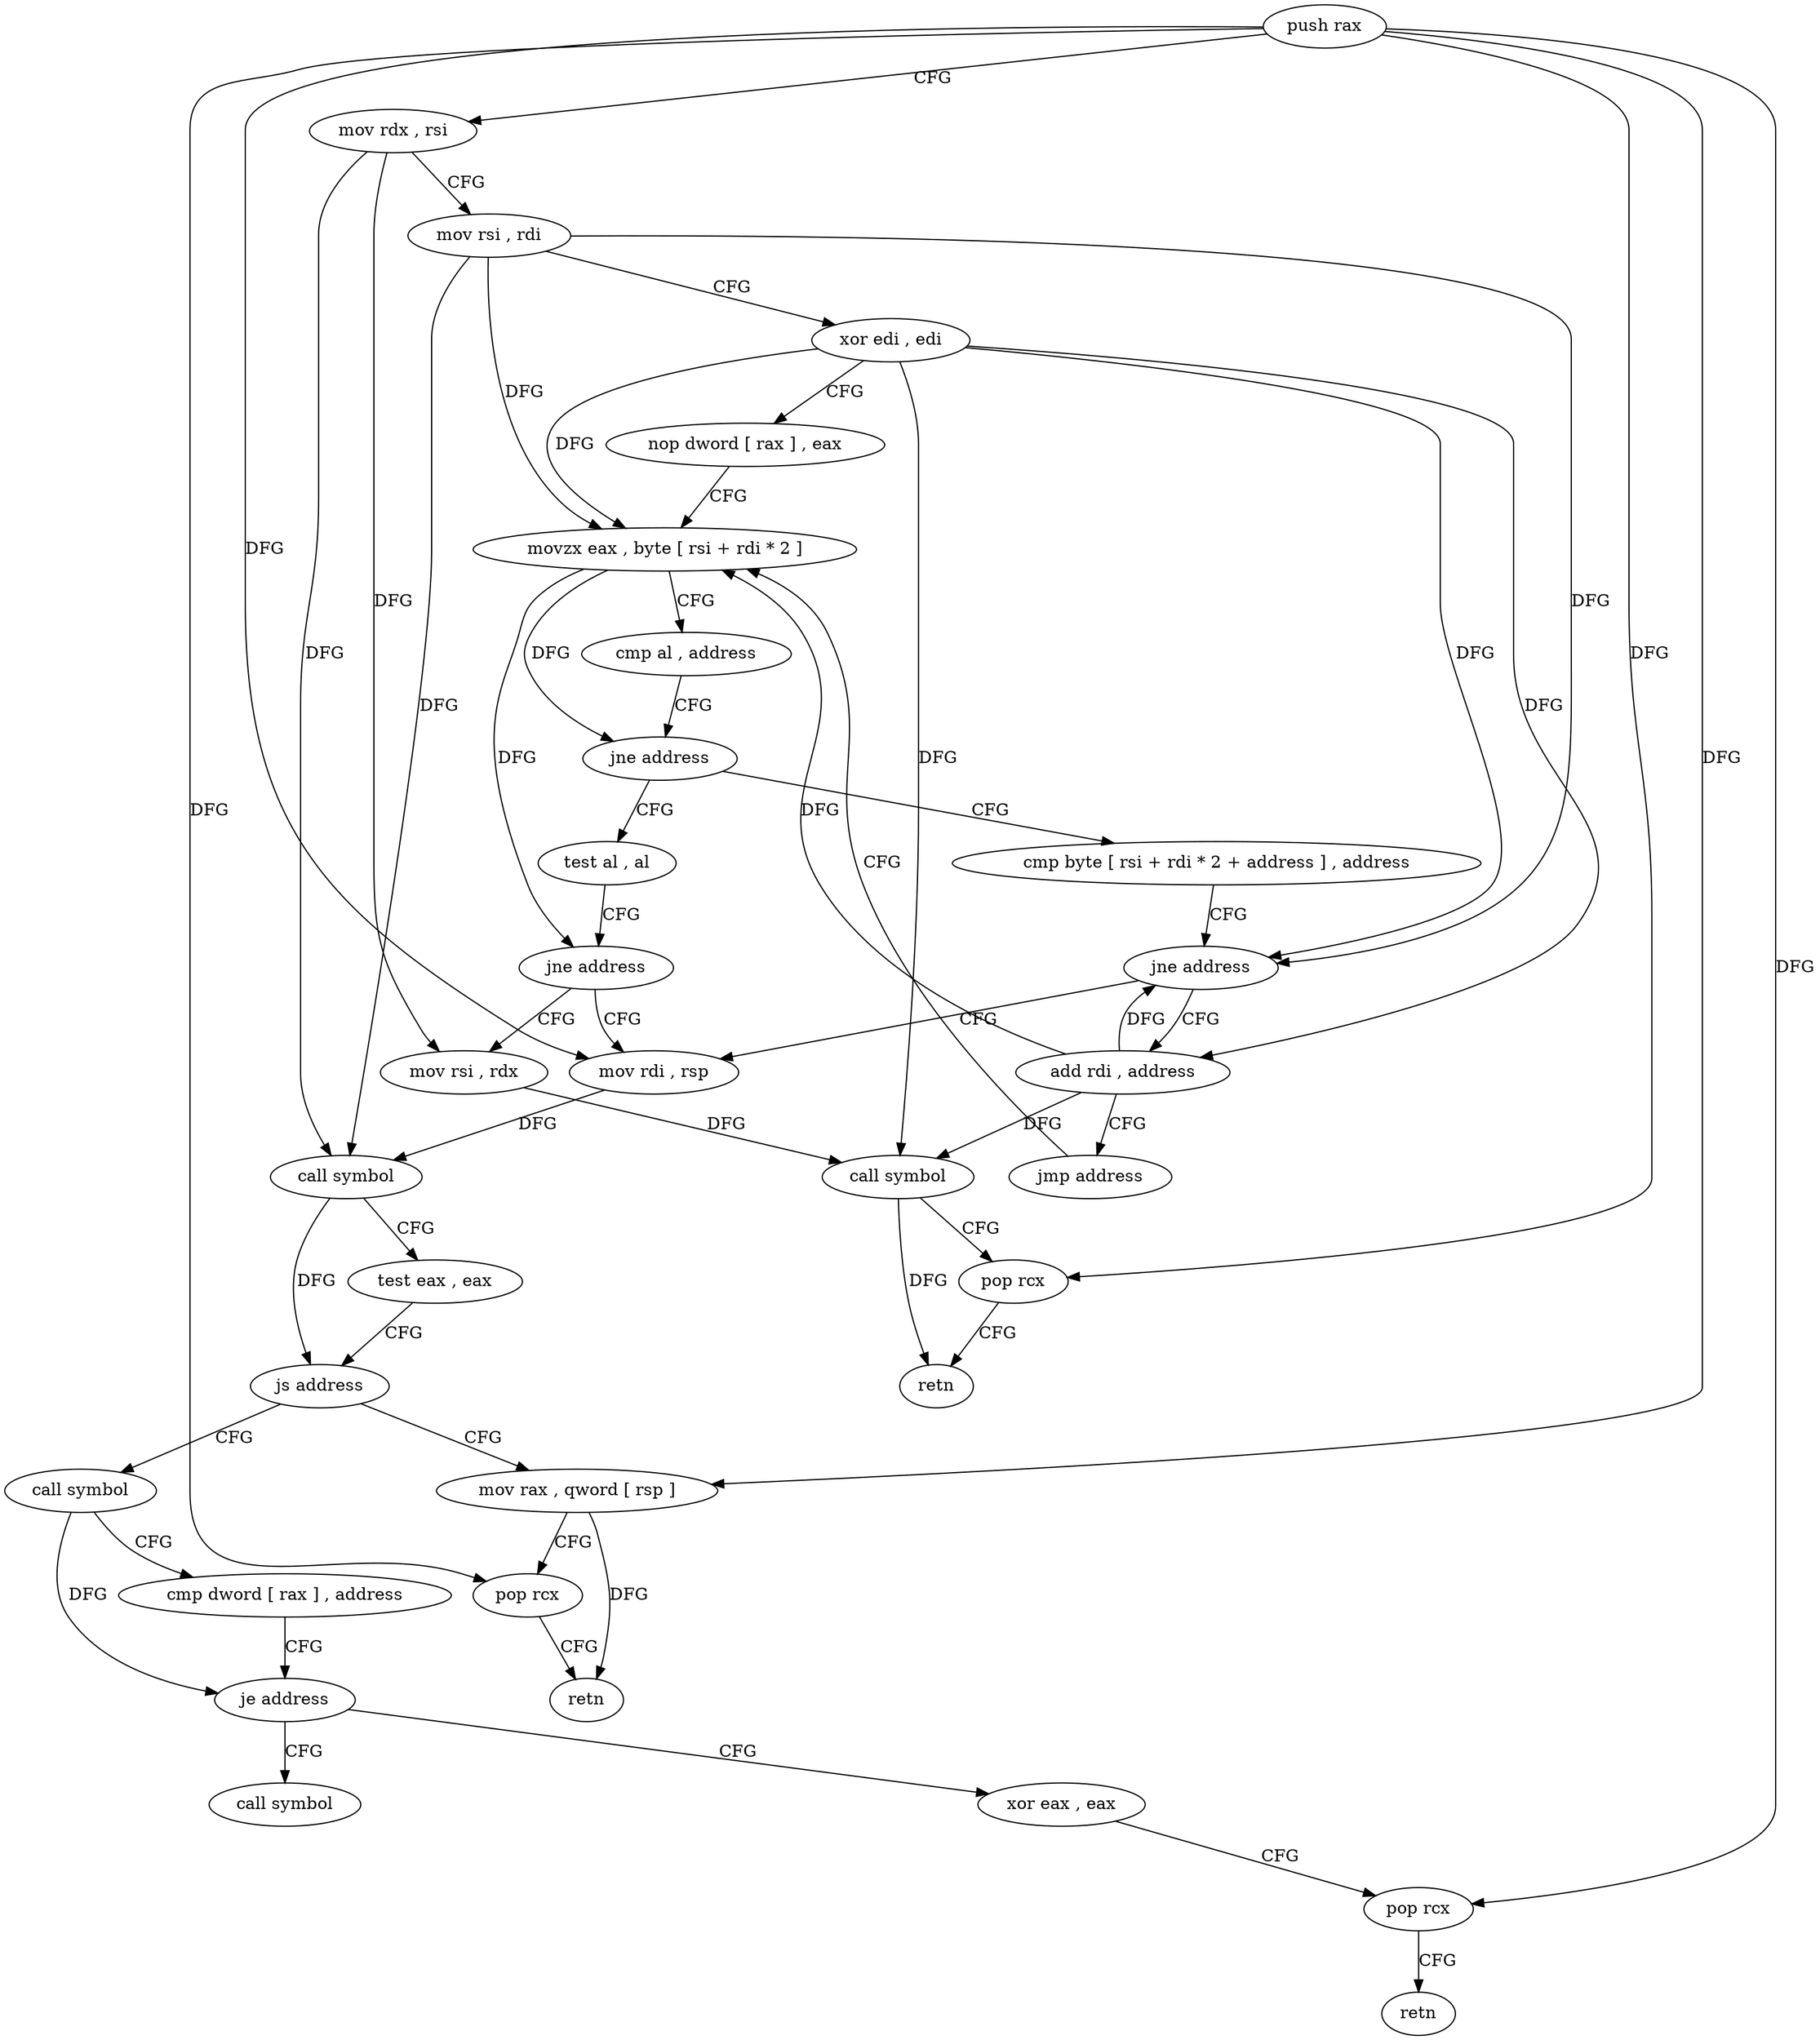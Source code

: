 digraph "func" {
"4216144" [label = "push rax" ]
"4216145" [label = "mov rdx , rsi" ]
"4216148" [label = "mov rsi , rdi" ]
"4216151" [label = "xor edi , edi" ]
"4216153" [label = "nop dword [ rax ] , eax" ]
"4216160" [label = "movzx eax , byte [ rsi + rdi * 2 ]" ]
"4216181" [label = "test al , al" ]
"4216183" [label = "jne address" ]
"4216195" [label = "mov rdi , rsp" ]
"4216185" [label = "mov rsi , rdx" ]
"4216168" [label = "cmp byte [ rsi + rdi * 2 + address ] , address" ]
"4216173" [label = "jne address" ]
"4216175" [label = "add rdi , address" ]
"4216198" [label = "call symbol" ]
"4216203" [label = "test eax , eax" ]
"4216205" [label = "js address" ]
"4216213" [label = "call symbol" ]
"4216207" [label = "mov rax , qword [ rsp ]" ]
"4216188" [label = "call symbol" ]
"4216193" [label = "pop rcx" ]
"4216194" [label = "retn" ]
"4216179" [label = "jmp address" ]
"4216218" [label = "cmp dword [ rax ] , address" ]
"4216221" [label = "je address" ]
"4216227" [label = "call symbol" ]
"4216223" [label = "xor eax , eax" ]
"4216211" [label = "pop rcx" ]
"4216212" [label = "retn" ]
"4216164" [label = "cmp al , address" ]
"4216166" [label = "jne address" ]
"4216225" [label = "pop rcx" ]
"4216226" [label = "retn" ]
"4216144" -> "4216145" [ label = "CFG" ]
"4216144" -> "4216193" [ label = "DFG" ]
"4216144" -> "4216207" [ label = "DFG" ]
"4216144" -> "4216211" [ label = "DFG" ]
"4216144" -> "4216225" [ label = "DFG" ]
"4216144" -> "4216195" [ label = "DFG" ]
"4216145" -> "4216148" [ label = "CFG" ]
"4216145" -> "4216198" [ label = "DFG" ]
"4216145" -> "4216185" [ label = "DFG" ]
"4216148" -> "4216151" [ label = "CFG" ]
"4216148" -> "4216160" [ label = "DFG" ]
"4216148" -> "4216173" [ label = "DFG" ]
"4216148" -> "4216198" [ label = "DFG" ]
"4216151" -> "4216153" [ label = "CFG" ]
"4216151" -> "4216160" [ label = "DFG" ]
"4216151" -> "4216173" [ label = "DFG" ]
"4216151" -> "4216188" [ label = "DFG" ]
"4216151" -> "4216175" [ label = "DFG" ]
"4216153" -> "4216160" [ label = "CFG" ]
"4216160" -> "4216164" [ label = "CFG" ]
"4216160" -> "4216166" [ label = "DFG" ]
"4216160" -> "4216183" [ label = "DFG" ]
"4216181" -> "4216183" [ label = "CFG" ]
"4216183" -> "4216195" [ label = "CFG" ]
"4216183" -> "4216185" [ label = "CFG" ]
"4216195" -> "4216198" [ label = "DFG" ]
"4216185" -> "4216188" [ label = "DFG" ]
"4216168" -> "4216173" [ label = "CFG" ]
"4216173" -> "4216195" [ label = "CFG" ]
"4216173" -> "4216175" [ label = "CFG" ]
"4216175" -> "4216179" [ label = "CFG" ]
"4216175" -> "4216160" [ label = "DFG" ]
"4216175" -> "4216173" [ label = "DFG" ]
"4216175" -> "4216188" [ label = "DFG" ]
"4216198" -> "4216203" [ label = "CFG" ]
"4216198" -> "4216205" [ label = "DFG" ]
"4216203" -> "4216205" [ label = "CFG" ]
"4216205" -> "4216213" [ label = "CFG" ]
"4216205" -> "4216207" [ label = "CFG" ]
"4216213" -> "4216218" [ label = "CFG" ]
"4216213" -> "4216221" [ label = "DFG" ]
"4216207" -> "4216211" [ label = "CFG" ]
"4216207" -> "4216212" [ label = "DFG" ]
"4216188" -> "4216193" [ label = "CFG" ]
"4216188" -> "4216194" [ label = "DFG" ]
"4216193" -> "4216194" [ label = "CFG" ]
"4216179" -> "4216160" [ label = "CFG" ]
"4216218" -> "4216221" [ label = "CFG" ]
"4216221" -> "4216227" [ label = "CFG" ]
"4216221" -> "4216223" [ label = "CFG" ]
"4216223" -> "4216225" [ label = "CFG" ]
"4216211" -> "4216212" [ label = "CFG" ]
"4216164" -> "4216166" [ label = "CFG" ]
"4216166" -> "4216181" [ label = "CFG" ]
"4216166" -> "4216168" [ label = "CFG" ]
"4216225" -> "4216226" [ label = "CFG" ]
}

